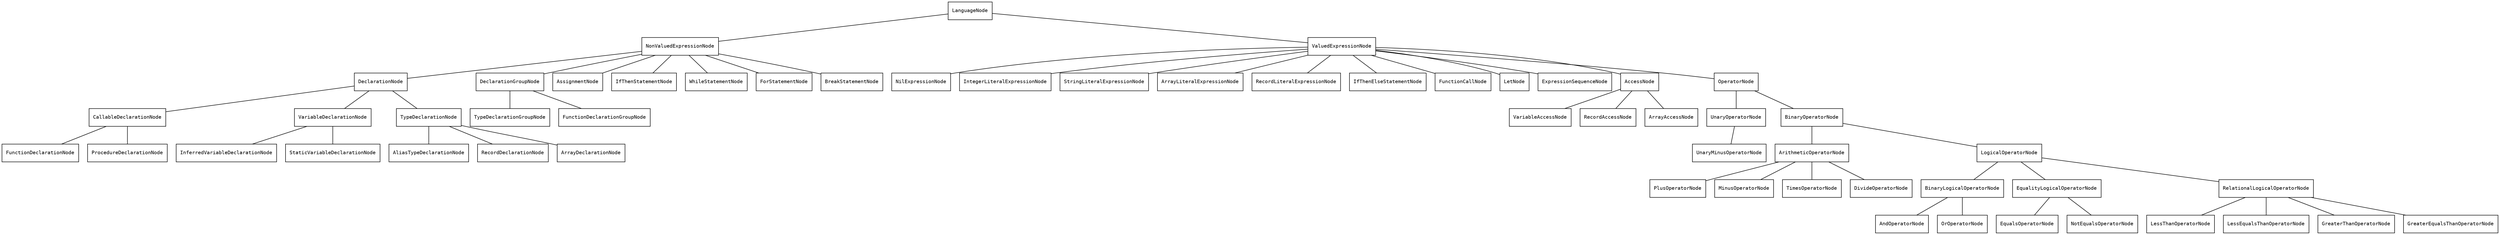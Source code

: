 graph LanguageNodes {
    node [fontname="monospace",fontsize="10",shape="box"];
    edge [fontname="monospace",fontsize="10"];
    
    LanguageNode -- NonValuedExpressionNode;
    LanguageNode -- ValuedExpressionNode;

   
    NonValuedExpressionNode -- DeclarationNode;
    NonValuedExpressionNode -- DeclarationGroupNode;
    NonValuedExpressionNode -- AssignmentNode;
    NonValuedExpressionNode -- IfThenStatementNode;
    NonValuedExpressionNode -- WhileStatementNode;
    NonValuedExpressionNode -- ForStatementNode;
    NonValuedExpressionNode -- BreakStatementNode;
    
    DeclarationNode -- CallableDeclarationNode;
    DeclarationNode -- VariableDeclarationNode;
    DeclarationNode -- TypeDeclarationNode;
    
    DeclarationGroupNode -- TypeDeclarationGroupNode;
    DeclarationGroupNode -- FunctionDeclarationGroupNode;
    
    CallableDeclarationNode -- FunctionDeclarationNode;
    CallableDeclarationNode -- ProcedureDeclarationNode;
    
    VariableDeclarationNode -- InferredVariableDeclarationNode;
    VariableDeclarationNode -- StaticVariableDeclarationNode;
    
    TypeDeclarationNode -- AliasTypeDeclarationNode;
    TypeDeclarationNode -- RecordDeclarationNode;
    TypeDeclarationNode -- ArrayDeclarationNode;
    
    
	ValuedExpressionNode -- NilExpressionNode;
    ValuedExpressionNode -- IntegerLiteralExpressionNode;
    ValuedExpressionNode -- StringLiteralExpressionNode;
    ValuedExpressionNode -- ArrayLiteralExpressionNode;
    ValuedExpressionNode -- RecordLiteralExpressionNode;
    ValuedExpressionNode -- IfThenElseStatementNode;
    ValuedExpressionNode -- FunctionCallNode;
    ValuedExpressionNode -- LetNode;
    ValuedExpressionNode -- ExpressionSequenceNode;
    ValuedExpressionNode -- AccessNode; 
    ValuedExpressionNode -- OperatorNode;
    
    AccessNode -- VariableAccessNode;
    AccessNode -- RecordAccessNode;
    AccessNode -- ArrayAccessNode;
    
    OperatorNode -- UnaryOperatorNode;
    OperatorNode -- BinaryOperatorNode; 
    
    BinaryOperatorNode -- ArithmeticOperatorNode;
    BinaryOperatorNode -- LogicalOperatorNode;
    
    UnaryOperatorNode -- UnaryMinusOperatorNode;
    
    ArithmeticOperatorNode -- PlusOperatorNode;
    ArithmeticOperatorNode -- MinusOperatorNode;    
    ArithmeticOperatorNode -- TimesOperatorNode;
    ArithmeticOperatorNode -- DivideOperatorNode;
 
    LogicalOperatorNode -- BinaryLogicalOperatorNode;
    LogicalOperatorNode -- EqualityLogicalOperatorNode;
    LogicalOperatorNode -- RelationalLogicalOperatorNode;
    
    BinaryLogicalOperatorNode -- AndOperatorNode;
    BinaryLogicalOperatorNode -- OrOperatorNode;    
    
    EqualityLogicalOperatorNode -- EqualsOperatorNode;
    EqualityLogicalOperatorNode -- NotEqualsOperatorNode;
    
    RelationalLogicalOperatorNode -- LessThanOperatorNode;
    RelationalLogicalOperatorNode -- LessEqualsThanOperatorNode;
    RelationalLogicalOperatorNode -- GreaterThanOperatorNode;
    RelationalLogicalOperatorNode -- GreaterEqualsThanOperatorNode;
}
